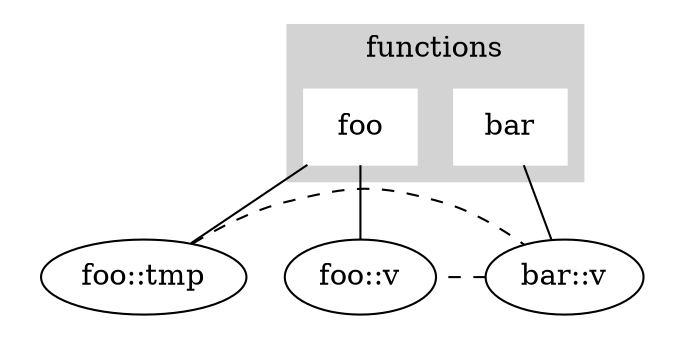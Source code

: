 graph g {
  subgraph cluster_functions {
    style=filled;
    color=lightgrey;
    node [shape="box", style=filled, color="white"];
    label = "functions";

    "foo"
    "bar"
  }

  subgraph vars {
    style=invis;
    subgraph cluster_foo {
      "foo" -- "foo::v"
      "foo" -- "foo::tmp"
    }
    subgraph cluster_bar {
      "bar" -- "bar::v"
    }
  }

  subgraph aliases {
    edge [style="dashed"];

    "foo::tmp" -- "bar::v"
    "bar::v" -- "foo::v"
  }
}
